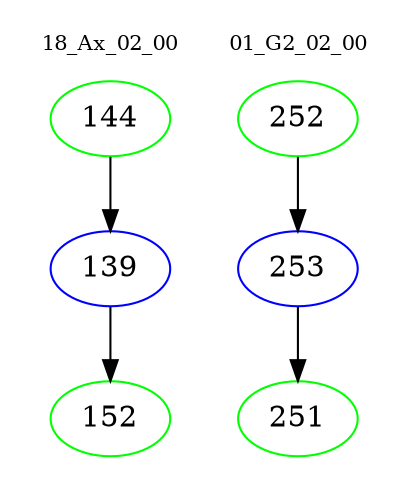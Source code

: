 digraph{
subgraph cluster_0 {
color = white
label = "18_Ax_02_00";
fontsize=10;
T0_144 [label="144", color="green"]
T0_144 -> T0_139 [color="black"]
T0_139 [label="139", color="blue"]
T0_139 -> T0_152 [color="black"]
T0_152 [label="152", color="green"]
}
subgraph cluster_1 {
color = white
label = "01_G2_02_00";
fontsize=10;
T1_252 [label="252", color="green"]
T1_252 -> T1_253 [color="black"]
T1_253 [label="253", color="blue"]
T1_253 -> T1_251 [color="black"]
T1_251 [label="251", color="green"]
}
}
